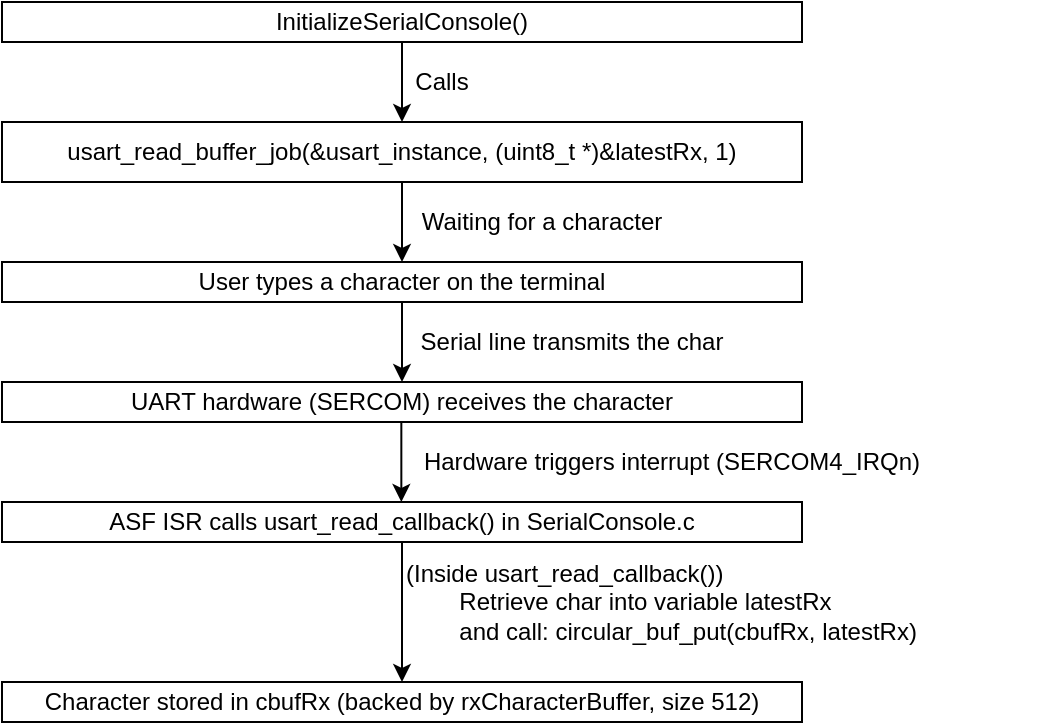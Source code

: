 <mxfile version="26.1.1">
  <diagram name="Page-1" id="q0YlzpY5cYFcawaDlYfO">
    <mxGraphModel dx="867" dy="507" grid="1" gridSize="10" guides="1" tooltips="1" connect="1" arrows="1" fold="1" page="1" pageScale="1" pageWidth="1100" pageHeight="1700" math="0" shadow="0">
      <root>
        <mxCell id="0" />
        <mxCell id="1" parent="0" />
        <mxCell id="MJCE12vv8ProtMnRVOZp-1" value="InitializeSerialConsole()" style="rounded=0;whiteSpace=wrap;html=1;" vertex="1" parent="1">
          <mxGeometry x="240" y="40" width="400" height="20" as="geometry" />
        </mxCell>
        <mxCell id="MJCE12vv8ProtMnRVOZp-2" value="usart_read_buffer_job&lt;span style=&quot;background-color: transparent; color: light-dark(rgb(0, 0, 0), rgb(255, 255, 255));&quot;&gt;(&amp;amp;usart_instance, (uint8_t *)&amp;amp;latestRx, 1)&lt;/span&gt;" style="rounded=0;whiteSpace=wrap;html=1;" vertex="1" parent="1">
          <mxGeometry x="240" y="100" width="400" height="30" as="geometry" />
        </mxCell>
        <mxCell id="MJCE12vv8ProtMnRVOZp-3" value="User types a character on the terminal" style="rounded=0;whiteSpace=wrap;html=1;" vertex="1" parent="1">
          <mxGeometry x="240" y="170" width="400" height="20" as="geometry" />
        </mxCell>
        <mxCell id="MJCE12vv8ProtMnRVOZp-4" value="UART hardware (SERCOM) receives the character" style="rounded=0;whiteSpace=wrap;html=1;" vertex="1" parent="1">
          <mxGeometry x="240" y="230" width="400" height="20" as="geometry" />
        </mxCell>
        <mxCell id="MJCE12vv8ProtMnRVOZp-5" value="ASF ISR calls usart_read_callback() in SerialConsole.c" style="rounded=0;whiteSpace=wrap;html=1;" vertex="1" parent="1">
          <mxGeometry x="240" y="290" width="400" height="20" as="geometry" />
        </mxCell>
        <mxCell id="MJCE12vv8ProtMnRVOZp-6" value="Character stored in cbufRx (backed by rxCharacterBuffer, size 512)" style="rounded=0;whiteSpace=wrap;html=1;" vertex="1" parent="1">
          <mxGeometry x="240" y="380" width="400" height="20" as="geometry" />
        </mxCell>
        <mxCell id="MJCE12vv8ProtMnRVOZp-7" value="" style="endArrow=classic;html=1;rounded=0;exitX=0.5;exitY=1;exitDx=0;exitDy=0;" edge="1" parent="1" source="MJCE12vv8ProtMnRVOZp-1" target="MJCE12vv8ProtMnRVOZp-2">
          <mxGeometry width="50" height="50" relative="1" as="geometry">
            <mxPoint x="460" y="320" as="sourcePoint" />
            <mxPoint x="510" y="270" as="targetPoint" />
          </mxGeometry>
        </mxCell>
        <mxCell id="MJCE12vv8ProtMnRVOZp-8" value="" style="endArrow=classic;html=1;rounded=0;exitX=0.5;exitY=1;exitDx=0;exitDy=0;" edge="1" parent="1" source="MJCE12vv8ProtMnRVOZp-2" target="MJCE12vv8ProtMnRVOZp-3">
          <mxGeometry width="50" height="50" relative="1" as="geometry">
            <mxPoint x="450" y="70" as="sourcePoint" />
            <mxPoint x="450" y="110" as="targetPoint" />
          </mxGeometry>
        </mxCell>
        <mxCell id="MJCE12vv8ProtMnRVOZp-9" value="" style="endArrow=classic;html=1;rounded=0;exitX=0.5;exitY=1;exitDx=0;exitDy=0;entryX=0.5;entryY=0;entryDx=0;entryDy=0;" edge="1" parent="1" source="MJCE12vv8ProtMnRVOZp-3" target="MJCE12vv8ProtMnRVOZp-4">
          <mxGeometry width="50" height="50" relative="1" as="geometry">
            <mxPoint x="460" y="80" as="sourcePoint" />
            <mxPoint x="460" y="120" as="targetPoint" />
          </mxGeometry>
        </mxCell>
        <mxCell id="MJCE12vv8ProtMnRVOZp-10" value="" style="endArrow=classic;html=1;rounded=0;exitX=0.5;exitY=1;exitDx=0;exitDy=0;" edge="1" parent="1">
          <mxGeometry width="50" height="50" relative="1" as="geometry">
            <mxPoint x="439.67" y="250" as="sourcePoint" />
            <mxPoint x="439.67" y="290" as="targetPoint" />
          </mxGeometry>
        </mxCell>
        <mxCell id="MJCE12vv8ProtMnRVOZp-11" value="" style="endArrow=classic;html=1;rounded=0;exitX=0.5;exitY=1;exitDx=0;exitDy=0;entryX=0.5;entryY=0;entryDx=0;entryDy=0;" edge="1" parent="1" source="MJCE12vv8ProtMnRVOZp-5" target="MJCE12vv8ProtMnRVOZp-6">
          <mxGeometry width="50" height="50" relative="1" as="geometry">
            <mxPoint x="480" y="100" as="sourcePoint" />
            <mxPoint x="480" y="140" as="targetPoint" />
          </mxGeometry>
        </mxCell>
        <mxCell id="MJCE12vv8ProtMnRVOZp-13" value="Calls" style="text;html=1;align=center;verticalAlign=middle;whiteSpace=wrap;rounded=0;" vertex="1" parent="1">
          <mxGeometry x="430" y="70" width="60" height="20" as="geometry" />
        </mxCell>
        <mxCell id="MJCE12vv8ProtMnRVOZp-14" value="Waiting for a character" style="text;html=1;align=center;verticalAlign=middle;whiteSpace=wrap;rounded=0;" vertex="1" parent="1">
          <mxGeometry x="440" y="140" width="140" height="20" as="geometry" />
        </mxCell>
        <mxCell id="MJCE12vv8ProtMnRVOZp-15" value="Serial line transmits the char" style="text;html=1;align=center;verticalAlign=middle;whiteSpace=wrap;rounded=0;" vertex="1" parent="1">
          <mxGeometry x="440" y="200" width="170" height="20" as="geometry" />
        </mxCell>
        <mxCell id="MJCE12vv8ProtMnRVOZp-16" value="Hardware triggers interrupt (SERCOM4_IRQn)" style="text;html=1;align=center;verticalAlign=middle;whiteSpace=wrap;rounded=0;" vertex="1" parent="1">
          <mxGeometry x="440" y="260" width="270" height="20" as="geometry" />
        </mxCell>
        <mxCell id="MJCE12vv8ProtMnRVOZp-17" value="&lt;div&gt;(Inside usart_read_callback())&lt;/div&gt;&lt;div&gt;&amp;nbsp; &amp;nbsp; &amp;nbsp; &amp;nbsp; Retrieve char into variable latestRx&lt;/div&gt;&lt;div&gt;&amp;nbsp; &amp;nbsp; &amp;nbsp; &amp;nbsp; and call:&lt;span style=&quot;background-color: transparent; color: light-dark(rgb(0, 0, 0), rgb(255, 255, 255));&quot;&gt;&amp;nbsp;circular_buf_put(cbufRx, latestRx)&lt;/span&gt;&lt;/div&gt;" style="text;html=1;align=left;verticalAlign=middle;whiteSpace=wrap;rounded=0;" vertex="1" parent="1">
          <mxGeometry x="440" y="330" width="320" height="20" as="geometry" />
        </mxCell>
      </root>
    </mxGraphModel>
  </diagram>
</mxfile>
